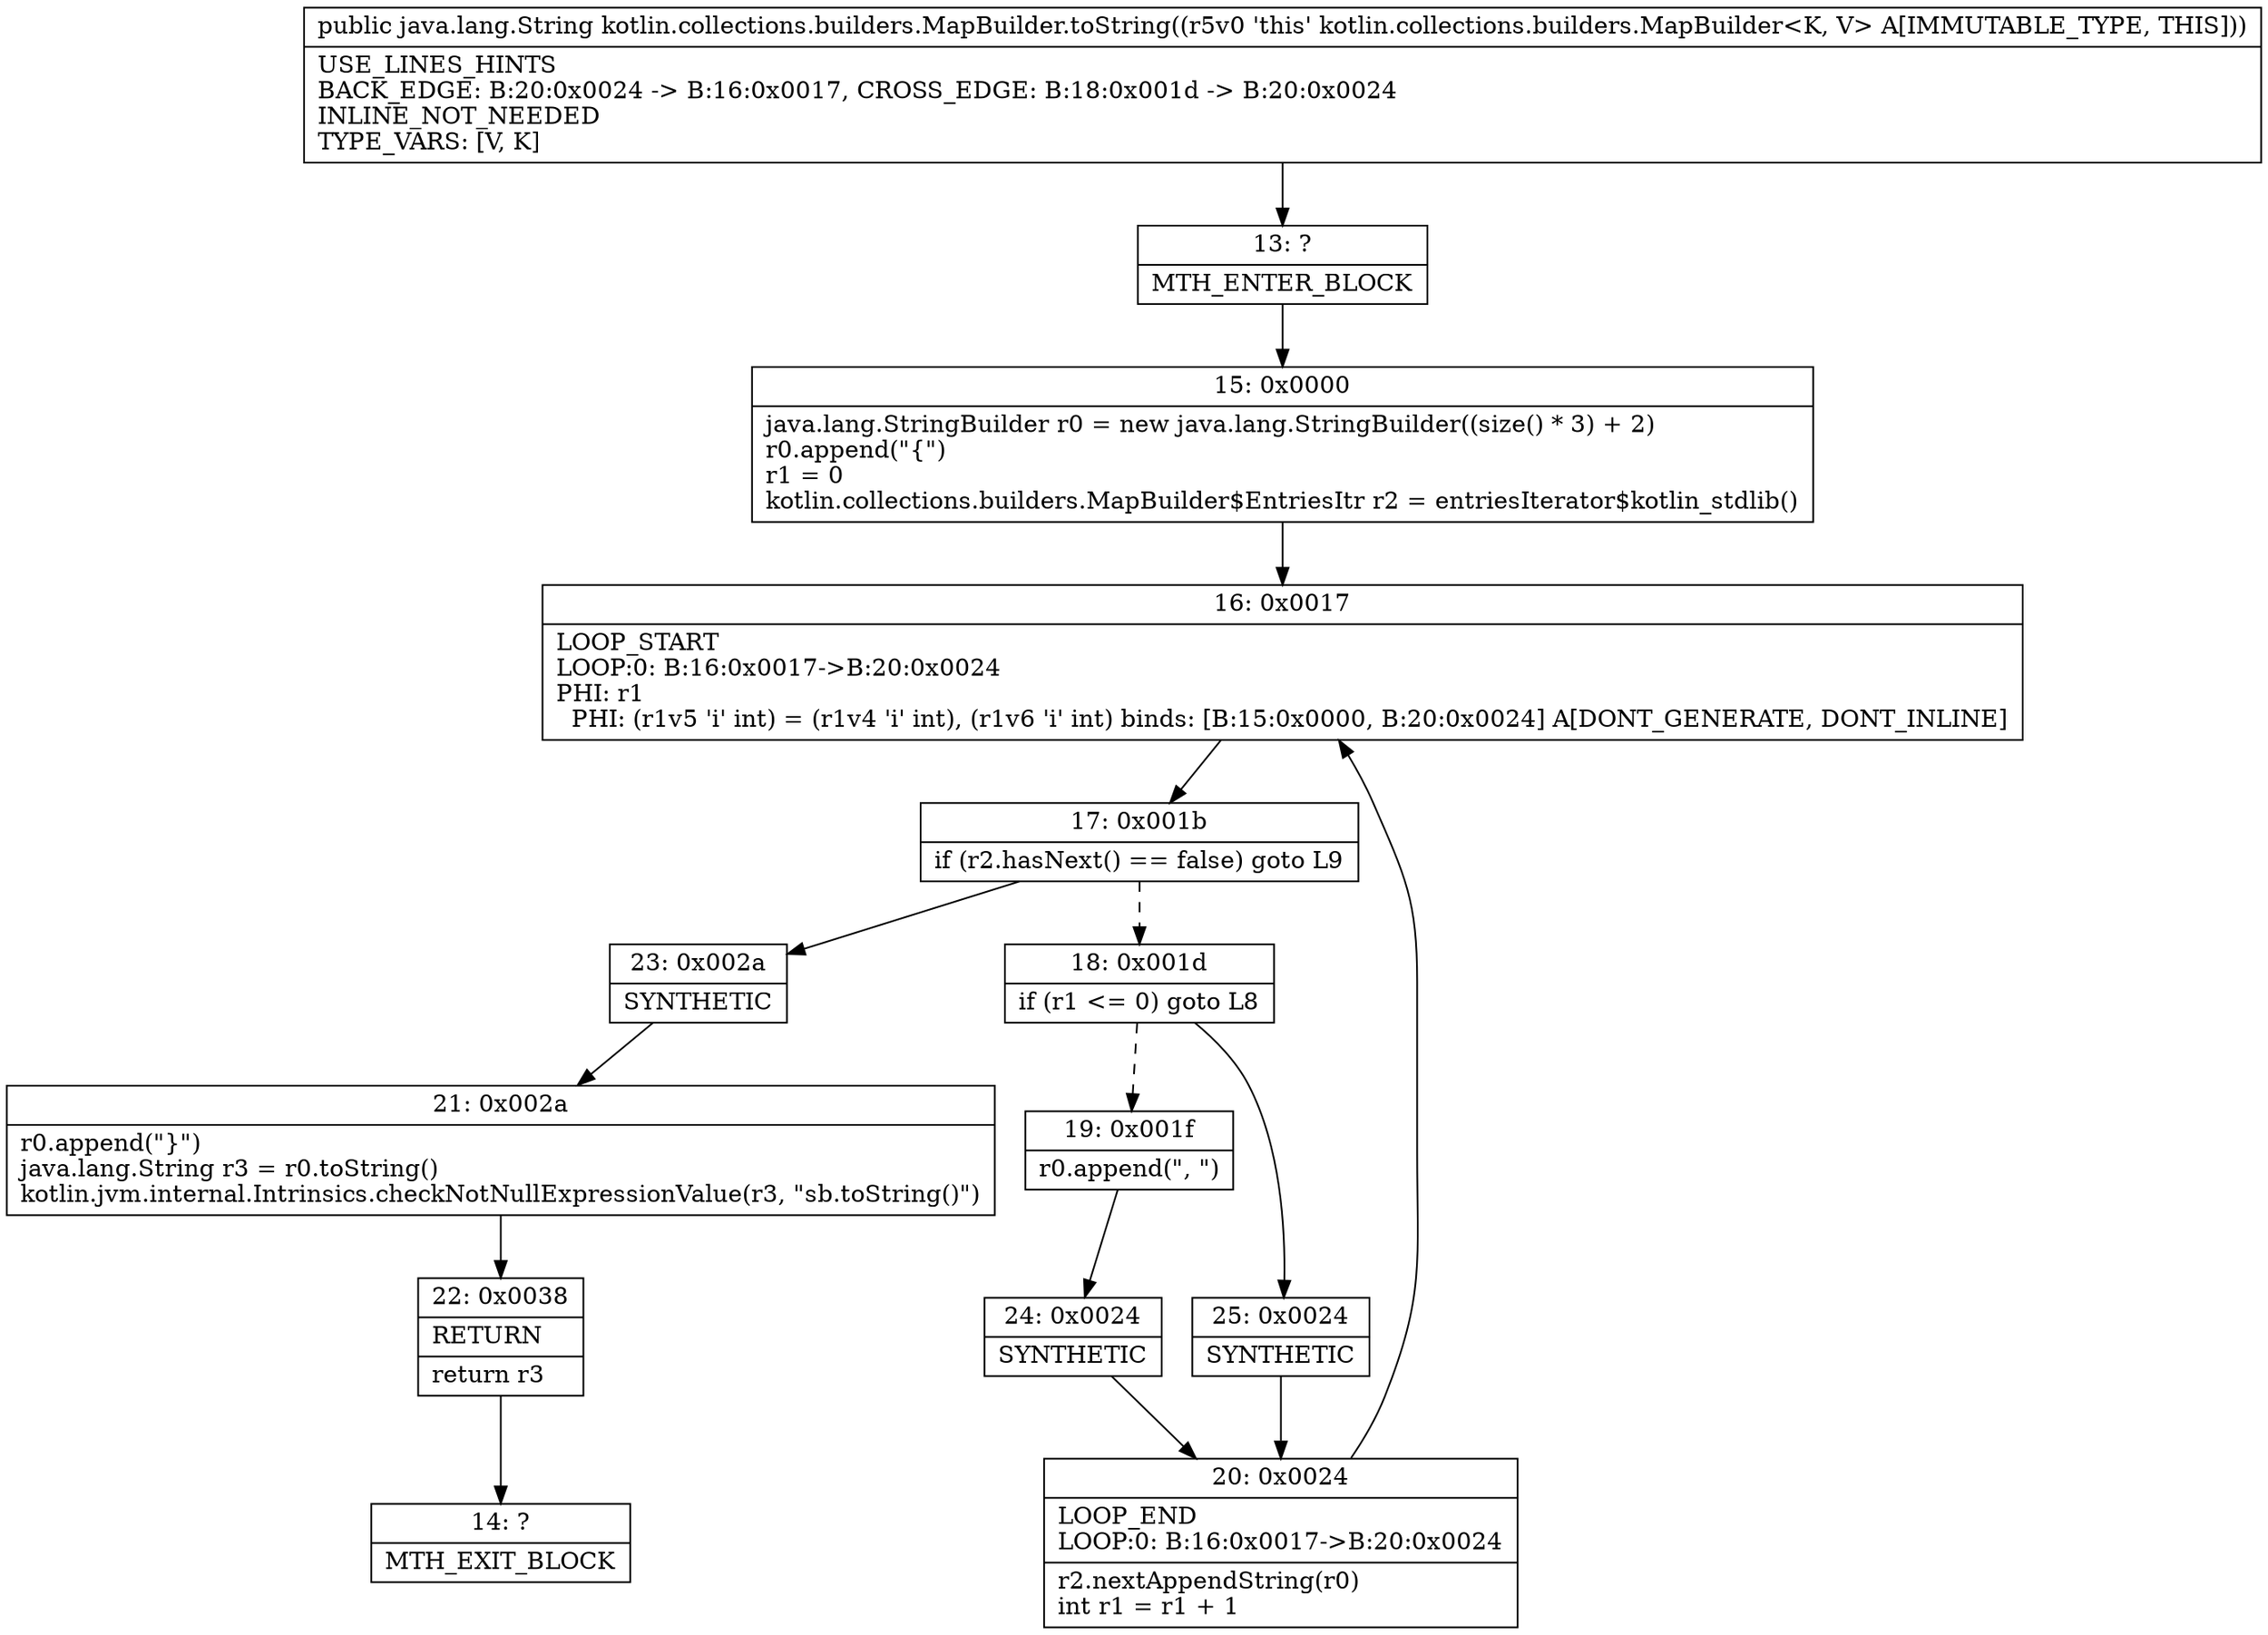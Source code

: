 digraph "CFG forkotlin.collections.builders.MapBuilder.toString()Ljava\/lang\/String;" {
Node_13 [shape=record,label="{13\:\ ?|MTH_ENTER_BLOCK\l}"];
Node_15 [shape=record,label="{15\:\ 0x0000|java.lang.StringBuilder r0 = new java.lang.StringBuilder((size() * 3) + 2)\lr0.append(\"\{\")\lr1 = 0\lkotlin.collections.builders.MapBuilder$EntriesItr r2 = entriesIterator$kotlin_stdlib()\l}"];
Node_16 [shape=record,label="{16\:\ 0x0017|LOOP_START\lLOOP:0: B:16:0x0017\-\>B:20:0x0024\lPHI: r1 \l  PHI: (r1v5 'i' int) = (r1v4 'i' int), (r1v6 'i' int) binds: [B:15:0x0000, B:20:0x0024] A[DONT_GENERATE, DONT_INLINE]\l}"];
Node_17 [shape=record,label="{17\:\ 0x001b|if (r2.hasNext() == false) goto L9\l}"];
Node_18 [shape=record,label="{18\:\ 0x001d|if (r1 \<= 0) goto L8\l}"];
Node_19 [shape=record,label="{19\:\ 0x001f|r0.append(\", \")\l}"];
Node_24 [shape=record,label="{24\:\ 0x0024|SYNTHETIC\l}"];
Node_20 [shape=record,label="{20\:\ 0x0024|LOOP_END\lLOOP:0: B:16:0x0017\-\>B:20:0x0024\l|r2.nextAppendString(r0)\lint r1 = r1 + 1\l}"];
Node_25 [shape=record,label="{25\:\ 0x0024|SYNTHETIC\l}"];
Node_23 [shape=record,label="{23\:\ 0x002a|SYNTHETIC\l}"];
Node_21 [shape=record,label="{21\:\ 0x002a|r0.append(\"\}\")\ljava.lang.String r3 = r0.toString()\lkotlin.jvm.internal.Intrinsics.checkNotNullExpressionValue(r3, \"sb.toString()\")\l}"];
Node_22 [shape=record,label="{22\:\ 0x0038|RETURN\l|return r3\l}"];
Node_14 [shape=record,label="{14\:\ ?|MTH_EXIT_BLOCK\l}"];
MethodNode[shape=record,label="{public java.lang.String kotlin.collections.builders.MapBuilder.toString((r5v0 'this' kotlin.collections.builders.MapBuilder\<K, V\> A[IMMUTABLE_TYPE, THIS]))  | USE_LINES_HINTS\lBACK_EDGE: B:20:0x0024 \-\> B:16:0x0017, CROSS_EDGE: B:18:0x001d \-\> B:20:0x0024\lINLINE_NOT_NEEDED\lTYPE_VARS: [V, K]\l}"];
MethodNode -> Node_13;Node_13 -> Node_15;
Node_15 -> Node_16;
Node_16 -> Node_17;
Node_17 -> Node_18[style=dashed];
Node_17 -> Node_23;
Node_18 -> Node_19[style=dashed];
Node_18 -> Node_25;
Node_19 -> Node_24;
Node_24 -> Node_20;
Node_20 -> Node_16;
Node_25 -> Node_20;
Node_23 -> Node_21;
Node_21 -> Node_22;
Node_22 -> Node_14;
}

